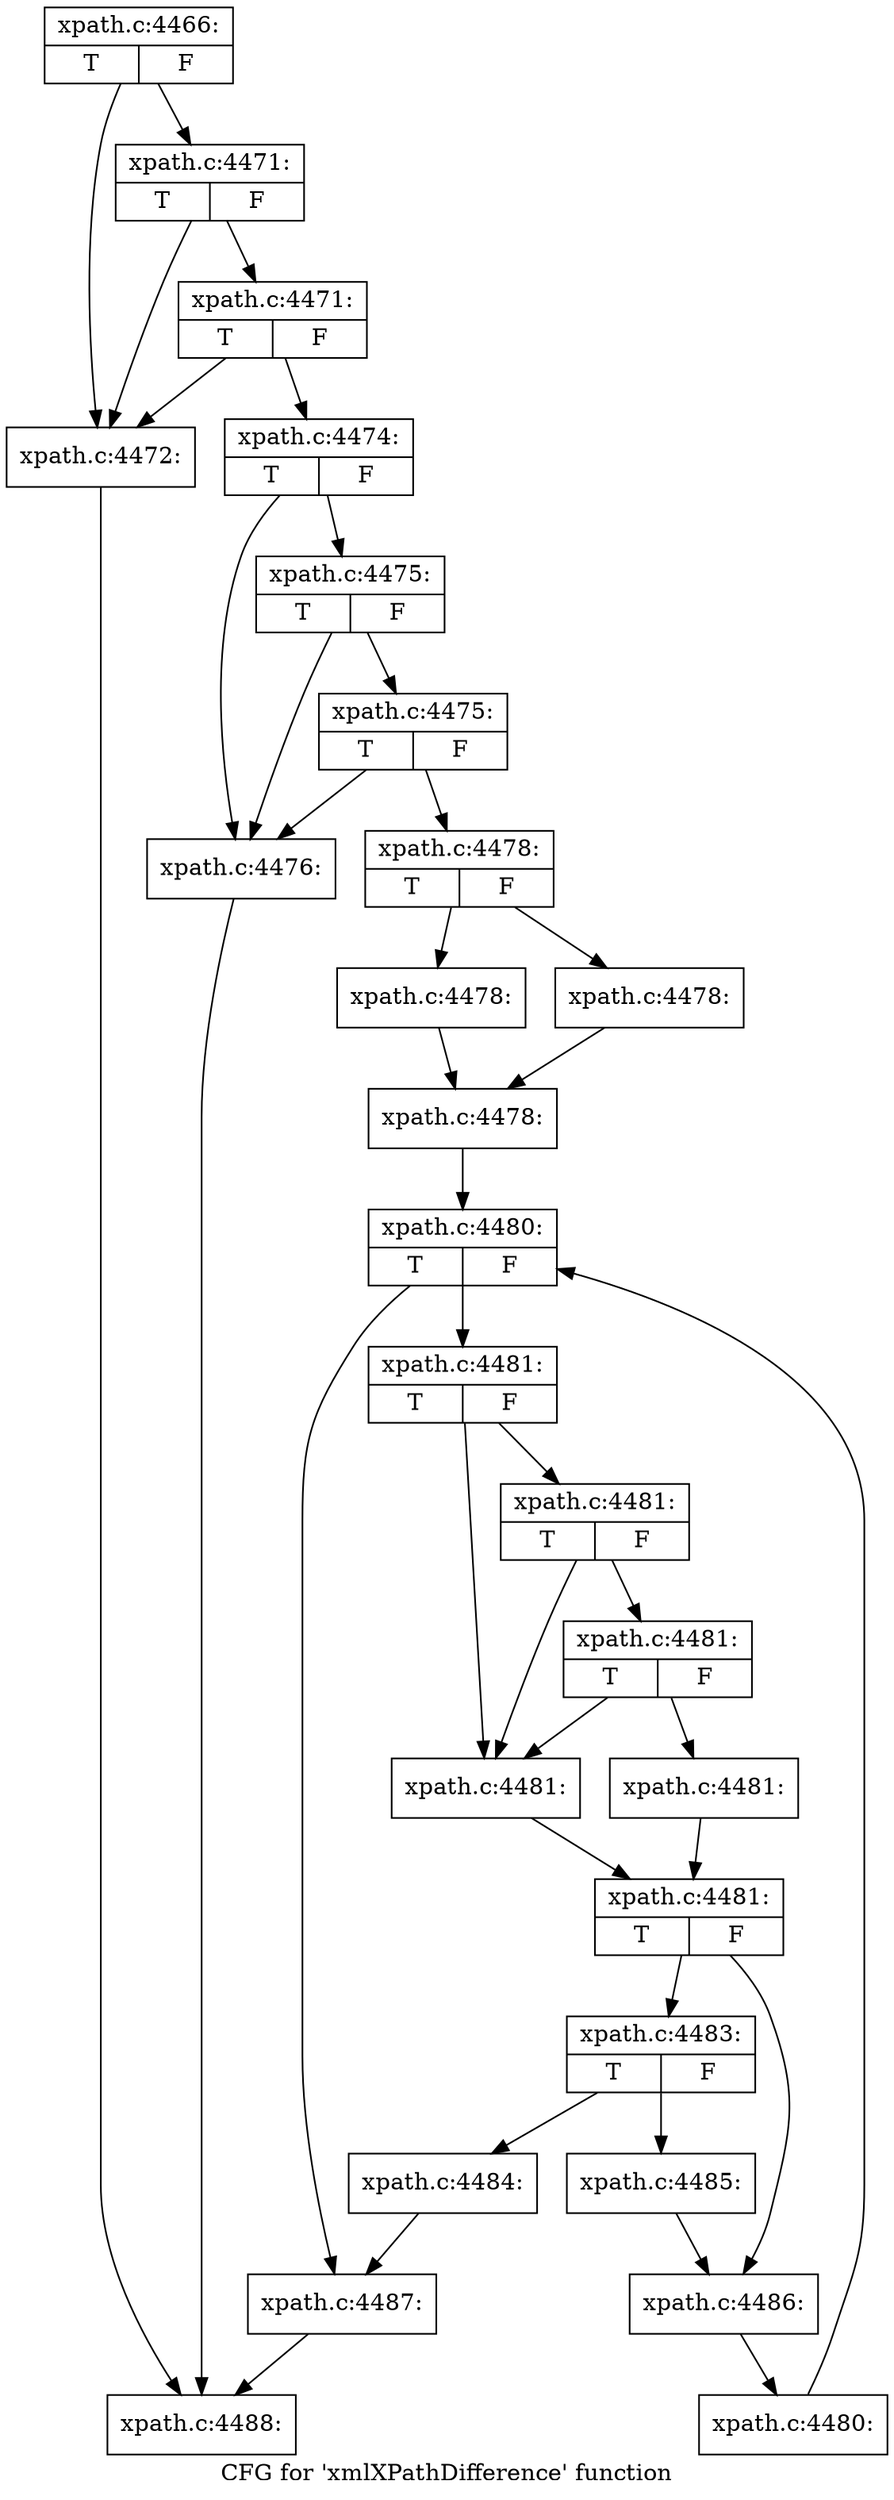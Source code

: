 digraph "CFG for 'xmlXPathDifference' function" {
	label="CFG for 'xmlXPathDifference' function";

	Node0x4824f80 [shape=record,label="{xpath.c:4466:|{<s0>T|<s1>F}}"];
	Node0x4824f80 -> Node0x4826750;
	Node0x4824f80 -> Node0x4826870;
	Node0x4826870 [shape=record,label="{xpath.c:4471:|{<s0>T|<s1>F}}"];
	Node0x4826870 -> Node0x4826750;
	Node0x4826870 -> Node0x48267f0;
	Node0x48267f0 [shape=record,label="{xpath.c:4471:|{<s0>T|<s1>F}}"];
	Node0x48267f0 -> Node0x4826750;
	Node0x48267f0 -> Node0x48267a0;
	Node0x4826750 [shape=record,label="{xpath.c:4472:}"];
	Node0x4826750 -> Node0x4825780;
	Node0x48267a0 [shape=record,label="{xpath.c:4474:|{<s0>T|<s1>F}}"];
	Node0x48267a0 -> Node0x4827350;
	Node0x48267a0 -> Node0x4827470;
	Node0x4827470 [shape=record,label="{xpath.c:4475:|{<s0>T|<s1>F}}"];
	Node0x4827470 -> Node0x4827350;
	Node0x4827470 -> Node0x48273f0;
	Node0x48273f0 [shape=record,label="{xpath.c:4475:|{<s0>T|<s1>F}}"];
	Node0x48273f0 -> Node0x4827350;
	Node0x48273f0 -> Node0x48273a0;
	Node0x4827350 [shape=record,label="{xpath.c:4476:}"];
	Node0x4827350 -> Node0x4825780;
	Node0x48273a0 [shape=record,label="{xpath.c:4478:|{<s0>T|<s1>F}}"];
	Node0x48273a0 -> Node0x4827d70;
	Node0x48273a0 -> Node0x4827dc0;
	Node0x4827d70 [shape=record,label="{xpath.c:4478:}"];
	Node0x4827d70 -> Node0x4827e10;
	Node0x4827dc0 [shape=record,label="{xpath.c:4478:}"];
	Node0x4827dc0 -> Node0x4827e10;
	Node0x4827e10 [shape=record,label="{xpath.c:4478:}"];
	Node0x4827e10 -> Node0x48284f0;
	Node0x48284f0 [shape=record,label="{xpath.c:4480:|{<s0>T|<s1>F}}"];
	Node0x48284f0 -> Node0x48287d0;
	Node0x48284f0 -> Node0x4828350;
	Node0x48287d0 [shape=record,label="{xpath.c:4481:|{<s0>T|<s1>F}}"];
	Node0x48287d0 -> Node0x4828ca0;
	Node0x48287d0 -> Node0x4828bb0;
	Node0x4828ca0 [shape=record,label="{xpath.c:4481:|{<s0>T|<s1>F}}"];
	Node0x4828ca0 -> Node0x4828c50;
	Node0x4828ca0 -> Node0x4828bb0;
	Node0x4828c50 [shape=record,label="{xpath.c:4481:|{<s0>T|<s1>F}}"];
	Node0x4828c50 -> Node0x4828b60;
	Node0x4828c50 -> Node0x4828bb0;
	Node0x4828b60 [shape=record,label="{xpath.c:4481:}"];
	Node0x4828b60 -> Node0x4828c00;
	Node0x4828bb0 [shape=record,label="{xpath.c:4481:}"];
	Node0x4828bb0 -> Node0x4828c00;
	Node0x4828c00 [shape=record,label="{xpath.c:4481:|{<s0>T|<s1>F}}"];
	Node0x4828c00 -> Node0x48297b0;
	Node0x4828c00 -> Node0x4829760;
	Node0x4829760 [shape=record,label="{xpath.c:4483:|{<s0>T|<s1>F}}"];
	Node0x4829760 -> Node0x4829c10;
	Node0x4829760 -> Node0x4829c60;
	Node0x4829c10 [shape=record,label="{xpath.c:4484:}"];
	Node0x4829c10 -> Node0x4828350;
	Node0x4829c60 [shape=record,label="{xpath.c:4485:}"];
	Node0x4829c60 -> Node0x48297b0;
	Node0x48297b0 [shape=record,label="{xpath.c:4486:}"];
	Node0x48297b0 -> Node0x4828740;
	Node0x4828740 [shape=record,label="{xpath.c:4480:}"];
	Node0x4828740 -> Node0x48284f0;
	Node0x4828350 [shape=record,label="{xpath.c:4487:}"];
	Node0x4828350 -> Node0x4825780;
	Node0x4825780 [shape=record,label="{xpath.c:4488:}"];
}
